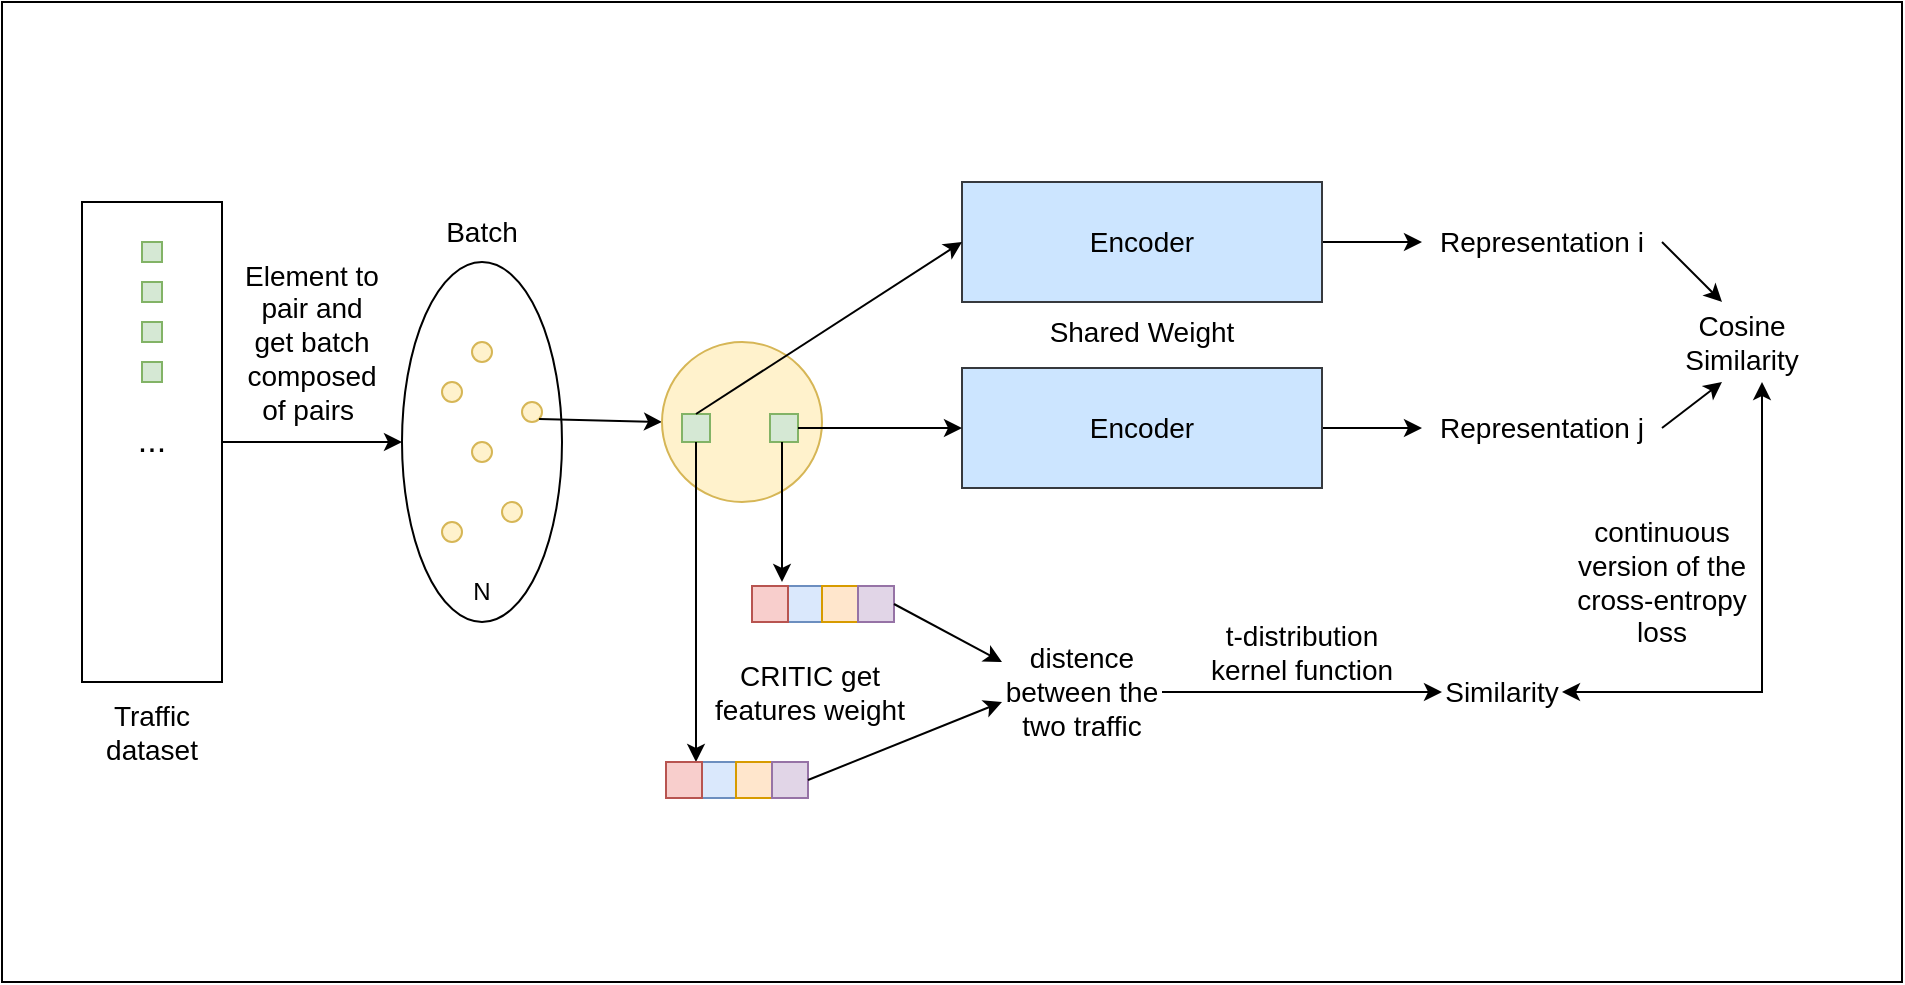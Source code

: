 <mxfile version="22.0.5" type="github">
  <diagram name="第 1 页" id="0EaVLbxpuTTUr8ozUknE">
    <mxGraphModel dx="1236" dy="629" grid="1" gridSize="10" guides="1" tooltips="1" connect="1" arrows="1" fold="1" page="1" pageScale="1" pageWidth="827" pageHeight="1169" math="0" shadow="0">
      <root>
        <mxCell id="0" />
        <mxCell id="1" parent="0" />
        <mxCell id="m1qSQdhehXiYdSPG6T---71" value="" style="rounded=0;whiteSpace=wrap;html=1;" vertex="1" parent="1">
          <mxGeometry x="30" y="40" width="950" height="490" as="geometry" />
        </mxCell>
        <mxCell id="m1qSQdhehXiYdSPG6T---7" value="" style="ellipse;whiteSpace=wrap;html=1;" vertex="1" parent="1">
          <mxGeometry x="230" y="170" width="80" height="180" as="geometry" />
        </mxCell>
        <mxCell id="m1qSQdhehXiYdSPG6T---8" value="" style="edgeStyle=orthogonalEdgeStyle;rounded=0;orthogonalLoop=1;jettySize=auto;html=1;" edge="1" parent="1" source="m1qSQdhehXiYdSPG6T---1" target="m1qSQdhehXiYdSPG6T---7">
          <mxGeometry relative="1" as="geometry" />
        </mxCell>
        <mxCell id="m1qSQdhehXiYdSPG6T---1" value="&lt;font style=&quot;font-size: 17px;&quot;&gt;...&lt;/font&gt;" style="rounded=0;whiteSpace=wrap;html=1;" vertex="1" parent="1">
          <mxGeometry x="70" y="140" width="70" height="240" as="geometry" />
        </mxCell>
        <mxCell id="m1qSQdhehXiYdSPG6T---2" value="" style="ellipse;whiteSpace=wrap;html=1;aspect=fixed;fillColor=#fff2cc;strokeColor=#d6b656;" vertex="1" parent="1">
          <mxGeometry x="265" y="210" width="10" height="10" as="geometry" />
        </mxCell>
        <mxCell id="m1qSQdhehXiYdSPG6T---3" value="" style="ellipse;whiteSpace=wrap;html=1;aspect=fixed;fillColor=#fff2cc;strokeColor=#d6b656;" vertex="1" parent="1">
          <mxGeometry x="250" y="230" width="10" height="10" as="geometry" />
        </mxCell>
        <mxCell id="m1qSQdhehXiYdSPG6T---4" value="" style="ellipse;whiteSpace=wrap;html=1;aspect=fixed;fillColor=#fff2cc;strokeColor=#d6b656;" vertex="1" parent="1">
          <mxGeometry x="290" y="240" width="10" height="10" as="geometry" />
        </mxCell>
        <mxCell id="m1qSQdhehXiYdSPG6T---5" value="" style="ellipse;whiteSpace=wrap;html=1;aspect=fixed;fillColor=#fff2cc;strokeColor=#d6b656;" vertex="1" parent="1">
          <mxGeometry x="280" y="290" width="10" height="10" as="geometry" />
        </mxCell>
        <mxCell id="m1qSQdhehXiYdSPG6T---6" value="&lt;font style=&quot;font-size: 14px;&quot;&gt;Traffic dataset&lt;/font&gt;" style="text;html=1;strokeColor=none;fillColor=none;align=center;verticalAlign=middle;whiteSpace=wrap;rounded=0;" vertex="1" parent="1">
          <mxGeometry x="75" y="390" width="60" height="30" as="geometry" />
        </mxCell>
        <mxCell id="m1qSQdhehXiYdSPG6T---9" value="&lt;font style=&quot;font-size: 14px;&quot;&gt;Element to pair and get batch composed of pairs&amp;nbsp;&lt;/font&gt;" style="text;html=1;strokeColor=none;fillColor=none;align=center;verticalAlign=middle;whiteSpace=wrap;rounded=0;" vertex="1" parent="1">
          <mxGeometry x="150" y="160" width="70" height="100" as="geometry" />
        </mxCell>
        <mxCell id="m1qSQdhehXiYdSPG6T---18" value="" style="ellipse;whiteSpace=wrap;html=1;aspect=fixed;fillColor=#fff2cc;strokeColor=#d6b656;" vertex="1" parent="1">
          <mxGeometry x="265" y="260" width="10" height="10" as="geometry" />
        </mxCell>
        <mxCell id="m1qSQdhehXiYdSPG6T---19" value="" style="ellipse;whiteSpace=wrap;html=1;aspect=fixed;fillColor=#fff2cc;strokeColor=#d6b656;" vertex="1" parent="1">
          <mxGeometry x="250" y="300" width="10" height="10" as="geometry" />
        </mxCell>
        <mxCell id="m1qSQdhehXiYdSPG6T---20" value="" style="whiteSpace=wrap;html=1;aspect=fixed;fillColor=#d5e8d4;strokeColor=#82b366;" vertex="1" parent="1">
          <mxGeometry x="100" y="160" width="10" height="10" as="geometry" />
        </mxCell>
        <mxCell id="m1qSQdhehXiYdSPG6T---21" value="" style="whiteSpace=wrap;html=1;aspect=fixed;fillColor=#d5e8d4;strokeColor=#82b366;" vertex="1" parent="1">
          <mxGeometry x="100" y="180" width="10" height="10" as="geometry" />
        </mxCell>
        <mxCell id="m1qSQdhehXiYdSPG6T---23" value="" style="whiteSpace=wrap;html=1;aspect=fixed;fillColor=#d5e8d4;strokeColor=#82b366;" vertex="1" parent="1">
          <mxGeometry x="100" y="200" width="10" height="10" as="geometry" />
        </mxCell>
        <mxCell id="m1qSQdhehXiYdSPG6T---25" value="" style="whiteSpace=wrap;html=1;aspect=fixed;fillColor=#d5e8d4;strokeColor=#82b366;" vertex="1" parent="1">
          <mxGeometry x="100" y="220" width="10" height="10" as="geometry" />
        </mxCell>
        <mxCell id="m1qSQdhehXiYdSPG6T---26" value="" style="endArrow=classic;html=1;rounded=0;exitX=1;exitY=1;exitDx=0;exitDy=0;" edge="1" parent="1" source="m1qSQdhehXiYdSPG6T---4">
          <mxGeometry width="50" height="50" relative="1" as="geometry">
            <mxPoint x="360" y="340" as="sourcePoint" />
            <mxPoint x="360" y="250" as="targetPoint" />
          </mxGeometry>
        </mxCell>
        <mxCell id="m1qSQdhehXiYdSPG6T---27" value="" style="ellipse;whiteSpace=wrap;html=1;aspect=fixed;fillColor=#fff2cc;strokeColor=#d6b656;" vertex="1" parent="1">
          <mxGeometry x="360" y="210" width="80" height="80" as="geometry" />
        </mxCell>
        <mxCell id="m1qSQdhehXiYdSPG6T---30" value="" style="whiteSpace=wrap;html=1;aspect=fixed;fillColor=#d5e8d4;strokeColor=#82b366;" vertex="1" parent="1">
          <mxGeometry x="414" y="246" width="14" height="14" as="geometry" />
        </mxCell>
        <mxCell id="m1qSQdhehXiYdSPG6T---31" value="" style="whiteSpace=wrap;html=1;aspect=fixed;fillColor=#d5e8d4;strokeColor=#82b366;" vertex="1" parent="1">
          <mxGeometry x="370" y="246" width="14" height="14" as="geometry" />
        </mxCell>
        <mxCell id="m1qSQdhehXiYdSPG6T---33" value="" style="endArrow=classic;html=1;rounded=0;" edge="1" parent="1">
          <mxGeometry width="50" height="50" relative="1" as="geometry">
            <mxPoint x="420" y="260" as="sourcePoint" />
            <mxPoint x="420" y="330" as="targetPoint" />
          </mxGeometry>
        </mxCell>
        <mxCell id="m1qSQdhehXiYdSPG6T---34" value="" style="endArrow=classic;html=1;rounded=0;" edge="1" parent="1">
          <mxGeometry width="50" height="50" relative="1" as="geometry">
            <mxPoint x="377" y="260" as="sourcePoint" />
            <mxPoint x="377" y="420" as="targetPoint" />
          </mxGeometry>
        </mxCell>
        <mxCell id="m1qSQdhehXiYdSPG6T---36" value="" style="whiteSpace=wrap;html=1;aspect=fixed;" vertex="1" parent="1">
          <mxGeometry x="405" y="332" width="18" height="18" as="geometry" />
        </mxCell>
        <mxCell id="m1qSQdhehXiYdSPG6T---37" value="" style="whiteSpace=wrap;html=1;aspect=fixed;fillColor=#dae8fc;strokeColor=#6c8ebf;" vertex="1" parent="1">
          <mxGeometry x="422" y="332" width="18" height="18" as="geometry" />
        </mxCell>
        <mxCell id="m1qSQdhehXiYdSPG6T---38" value="" style="whiteSpace=wrap;html=1;aspect=fixed;fillColor=#ffe6cc;strokeColor=#d79b00;" vertex="1" parent="1">
          <mxGeometry x="440" y="332" width="18" height="18" as="geometry" />
        </mxCell>
        <mxCell id="m1qSQdhehXiYdSPG6T---39" value="" style="whiteSpace=wrap;html=1;aspect=fixed;fillColor=#f8cecc;strokeColor=#b85450;" vertex="1" parent="1">
          <mxGeometry x="405" y="332" width="18" height="18" as="geometry" />
        </mxCell>
        <mxCell id="m1qSQdhehXiYdSPG6T---40" value="" style="whiteSpace=wrap;html=1;aspect=fixed;fillColor=#e1d5e7;strokeColor=#9673a6;" vertex="1" parent="1">
          <mxGeometry x="458" y="332" width="18" height="18" as="geometry" />
        </mxCell>
        <mxCell id="m1qSQdhehXiYdSPG6T---42" value="" style="whiteSpace=wrap;html=1;aspect=fixed;" vertex="1" parent="1">
          <mxGeometry x="362" y="420" width="18" height="18" as="geometry" />
        </mxCell>
        <mxCell id="m1qSQdhehXiYdSPG6T---43" value="" style="whiteSpace=wrap;html=1;aspect=fixed;fillColor=#dae8fc;strokeColor=#6c8ebf;" vertex="1" parent="1">
          <mxGeometry x="379" y="420" width="18" height="18" as="geometry" />
        </mxCell>
        <mxCell id="m1qSQdhehXiYdSPG6T---44" value="" style="whiteSpace=wrap;html=1;aspect=fixed;fillColor=#ffe6cc;strokeColor=#d79b00;" vertex="1" parent="1">
          <mxGeometry x="397" y="420" width="18" height="18" as="geometry" />
        </mxCell>
        <mxCell id="m1qSQdhehXiYdSPG6T---45" value="" style="whiteSpace=wrap;html=1;aspect=fixed;fillColor=#f8cecc;strokeColor=#b85450;" vertex="1" parent="1">
          <mxGeometry x="362" y="420" width="18" height="18" as="geometry" />
        </mxCell>
        <mxCell id="m1qSQdhehXiYdSPG6T---46" value="" style="whiteSpace=wrap;html=1;aspect=fixed;fillColor=#e1d5e7;strokeColor=#9673a6;" vertex="1" parent="1">
          <mxGeometry x="415" y="420" width="18" height="18" as="geometry" />
        </mxCell>
        <mxCell id="m1qSQdhehXiYdSPG6T---48" value="&lt;font style=&quot;font-size: 14px;&quot;&gt;CRITIC get features weight&lt;/font&gt;" style="text;html=1;strokeColor=none;fillColor=none;align=center;verticalAlign=middle;whiteSpace=wrap;rounded=0;" vertex="1" parent="1">
          <mxGeometry x="384" y="370" width="100" height="30" as="geometry" />
        </mxCell>
        <mxCell id="m1qSQdhehXiYdSPG6T---49" value="" style="endArrow=classic;html=1;rounded=0;exitX=1;exitY=0.5;exitDx=0;exitDy=0;" edge="1" parent="1" source="m1qSQdhehXiYdSPG6T---40">
          <mxGeometry width="50" height="50" relative="1" as="geometry">
            <mxPoint x="240" y="530" as="sourcePoint" />
            <mxPoint x="530" y="370" as="targetPoint" />
          </mxGeometry>
        </mxCell>
        <mxCell id="m1qSQdhehXiYdSPG6T---50" value="" style="endArrow=classic;html=1;rounded=0;exitX=1;exitY=0.5;exitDx=0;exitDy=0;" edge="1" parent="1" source="m1qSQdhehXiYdSPG6T---46">
          <mxGeometry width="50" height="50" relative="1" as="geometry">
            <mxPoint x="440" y="460" as="sourcePoint" />
            <mxPoint x="530" y="390" as="targetPoint" />
          </mxGeometry>
        </mxCell>
        <mxCell id="m1qSQdhehXiYdSPG6T---51" value="&lt;font style=&quot;font-size: 14px;&quot;&gt;distence between the two traffic&lt;/font&gt;" style="text;html=1;strokeColor=none;fillColor=none;align=center;verticalAlign=middle;whiteSpace=wrap;rounded=0;" vertex="1" parent="1">
          <mxGeometry x="530" y="365" width="80" height="40" as="geometry" />
        </mxCell>
        <mxCell id="m1qSQdhehXiYdSPG6T---52" value="" style="endArrow=classic;html=1;rounded=0;exitX=1;exitY=0.5;exitDx=0;exitDy=0;" edge="1" parent="1" source="m1qSQdhehXiYdSPG6T---51">
          <mxGeometry width="50" height="50" relative="1" as="geometry">
            <mxPoint x="570" y="520" as="sourcePoint" />
            <mxPoint x="750" y="385" as="targetPoint" />
          </mxGeometry>
        </mxCell>
        <mxCell id="m1qSQdhehXiYdSPG6T---53" value="&lt;font style=&quot;font-size: 14px;&quot;&gt;t-distribution kernel function&lt;/font&gt;" style="text;html=1;strokeColor=none;fillColor=none;align=center;verticalAlign=middle;whiteSpace=wrap;rounded=0;" vertex="1" parent="1">
          <mxGeometry x="630" y="350" width="100" height="30" as="geometry" />
        </mxCell>
        <mxCell id="m1qSQdhehXiYdSPG6T---54" value="&lt;font style=&quot;font-size: 14px;&quot;&gt;Similarity&lt;/font&gt;" style="text;html=1;strokeColor=none;fillColor=none;align=center;verticalAlign=middle;whiteSpace=wrap;rounded=0;" vertex="1" parent="1">
          <mxGeometry x="750" y="370" width="60" height="30" as="geometry" />
        </mxCell>
        <mxCell id="m1qSQdhehXiYdSPG6T---62" value="" style="edgeStyle=orthogonalEdgeStyle;rounded=0;orthogonalLoop=1;jettySize=auto;html=1;" edge="1" parent="1" source="m1qSQdhehXiYdSPG6T---55" target="m1qSQdhehXiYdSPG6T---60">
          <mxGeometry relative="1" as="geometry" />
        </mxCell>
        <mxCell id="m1qSQdhehXiYdSPG6T---55" value="&lt;font style=&quot;font-size: 14px;&quot;&gt;Encoder&lt;/font&gt;" style="rounded=0;whiteSpace=wrap;html=1;fillColor=#cce5ff;strokeColor=#36393d;" vertex="1" parent="1">
          <mxGeometry x="510" y="130" width="180" height="60" as="geometry" />
        </mxCell>
        <mxCell id="m1qSQdhehXiYdSPG6T---63" value="" style="edgeStyle=orthogonalEdgeStyle;rounded=0;orthogonalLoop=1;jettySize=auto;html=1;" edge="1" parent="1" source="m1qSQdhehXiYdSPG6T---56" target="m1qSQdhehXiYdSPG6T---61">
          <mxGeometry relative="1" as="geometry" />
        </mxCell>
        <mxCell id="m1qSQdhehXiYdSPG6T---56" value="&lt;font style=&quot;font-size: 14px;&quot;&gt;Encoder&lt;/font&gt;" style="rounded=0;whiteSpace=wrap;html=1;fillColor=#cce5ff;strokeColor=#36393d;" vertex="1" parent="1">
          <mxGeometry x="510" y="223" width="180" height="60" as="geometry" />
        </mxCell>
        <mxCell id="m1qSQdhehXiYdSPG6T---57" value="" style="endArrow=classic;html=1;rounded=0;exitX=0.5;exitY=0;exitDx=0;exitDy=0;entryX=0;entryY=0.5;entryDx=0;entryDy=0;" edge="1" parent="1" source="m1qSQdhehXiYdSPG6T---31" target="m1qSQdhehXiYdSPG6T---55">
          <mxGeometry width="50" height="50" relative="1" as="geometry">
            <mxPoint x="310" y="90" as="sourcePoint" />
            <mxPoint x="360" y="40" as="targetPoint" />
          </mxGeometry>
        </mxCell>
        <mxCell id="m1qSQdhehXiYdSPG6T---58" value="" style="endArrow=classic;html=1;rounded=0;exitX=1;exitY=0.5;exitDx=0;exitDy=0;entryX=0;entryY=0.5;entryDx=0;entryDy=0;" edge="1" parent="1" source="m1qSQdhehXiYdSPG6T---30" target="m1qSQdhehXiYdSPG6T---56">
          <mxGeometry width="50" height="50" relative="1" as="geometry">
            <mxPoint x="310" y="130" as="sourcePoint" />
            <mxPoint x="360" y="80" as="targetPoint" />
          </mxGeometry>
        </mxCell>
        <mxCell id="m1qSQdhehXiYdSPG6T---59" value="&lt;font style=&quot;font-size: 14px;&quot;&gt;Shared Weight&lt;/font&gt;" style="text;html=1;strokeColor=none;fillColor=none;align=center;verticalAlign=middle;whiteSpace=wrap;rounded=0;" vertex="1" parent="1">
          <mxGeometry x="530" y="190" width="140" height="30" as="geometry" />
        </mxCell>
        <mxCell id="m1qSQdhehXiYdSPG6T---60" value="&lt;font style=&quot;font-size: 14px;&quot;&gt;Representation i&lt;/font&gt;" style="text;html=1;strokeColor=none;fillColor=none;align=center;verticalAlign=middle;whiteSpace=wrap;rounded=0;" vertex="1" parent="1">
          <mxGeometry x="740" y="145" width="120" height="30" as="geometry" />
        </mxCell>
        <mxCell id="m1qSQdhehXiYdSPG6T---61" value="&lt;font style=&quot;font-size: 14px;&quot;&gt;Representation j&lt;/font&gt;" style="text;html=1;strokeColor=none;fillColor=none;align=center;verticalAlign=middle;whiteSpace=wrap;rounded=0;" vertex="1" parent="1">
          <mxGeometry x="740" y="238" width="120" height="30" as="geometry" />
        </mxCell>
        <mxCell id="m1qSQdhehXiYdSPG6T---64" value="&lt;font style=&quot;font-size: 14px;&quot;&gt;Cosine Similarity&lt;/font&gt;" style="text;html=1;strokeColor=none;fillColor=none;align=center;verticalAlign=middle;whiteSpace=wrap;rounded=0;" vertex="1" parent="1">
          <mxGeometry x="870" y="195" width="60" height="30" as="geometry" />
        </mxCell>
        <mxCell id="m1qSQdhehXiYdSPG6T---65" value="" style="endArrow=classic;html=1;rounded=0;exitX=1;exitY=0.5;exitDx=0;exitDy=0;" edge="1" parent="1" source="m1qSQdhehXiYdSPG6T---60">
          <mxGeometry width="50" height="50" relative="1" as="geometry">
            <mxPoint x="880" y="350" as="sourcePoint" />
            <mxPoint x="890" y="190" as="targetPoint" />
          </mxGeometry>
        </mxCell>
        <mxCell id="m1qSQdhehXiYdSPG6T---66" value="" style="endArrow=classic;html=1;rounded=0;exitX=1;exitY=0.5;exitDx=0;exitDy=0;" edge="1" parent="1" source="m1qSQdhehXiYdSPG6T---61">
          <mxGeometry width="50" height="50" relative="1" as="geometry">
            <mxPoint x="920" y="350" as="sourcePoint" />
            <mxPoint x="890" y="230" as="targetPoint" />
          </mxGeometry>
        </mxCell>
        <mxCell id="m1qSQdhehXiYdSPG6T---67" value="" style="endArrow=classic;startArrow=classic;html=1;rounded=0;exitX=1;exitY=0.5;exitDx=0;exitDy=0;" edge="1" parent="1" source="m1qSQdhehXiYdSPG6T---54">
          <mxGeometry width="50" height="50" relative="1" as="geometry">
            <mxPoint x="860" y="420" as="sourcePoint" />
            <mxPoint x="910" y="230" as="targetPoint" />
            <Array as="points">
              <mxPoint x="910" y="385" />
            </Array>
          </mxGeometry>
        </mxCell>
        <mxCell id="m1qSQdhehXiYdSPG6T---68" value="&lt;font style=&quot;font-size: 14px;&quot;&gt;Batch&lt;/font&gt;" style="text;html=1;strokeColor=none;fillColor=none;align=center;verticalAlign=middle;whiteSpace=wrap;rounded=0;" vertex="1" parent="1">
          <mxGeometry x="240" y="140" width="60" height="30" as="geometry" />
        </mxCell>
        <mxCell id="m1qSQdhehXiYdSPG6T---69" value="N" style="text;html=1;strokeColor=none;fillColor=none;align=center;verticalAlign=middle;whiteSpace=wrap;rounded=0;" vertex="1" parent="1">
          <mxGeometry x="240" y="320" width="60" height="30" as="geometry" />
        </mxCell>
        <mxCell id="m1qSQdhehXiYdSPG6T---70" value="&lt;font style=&quot;font-size: 14px;&quot;&gt;continuous version of the cross-entropy loss&lt;/font&gt;" style="text;html=1;strokeColor=none;fillColor=none;align=center;verticalAlign=middle;whiteSpace=wrap;rounded=0;" vertex="1" parent="1">
          <mxGeometry x="810" y="300" width="100" height="60" as="geometry" />
        </mxCell>
      </root>
    </mxGraphModel>
  </diagram>
</mxfile>
